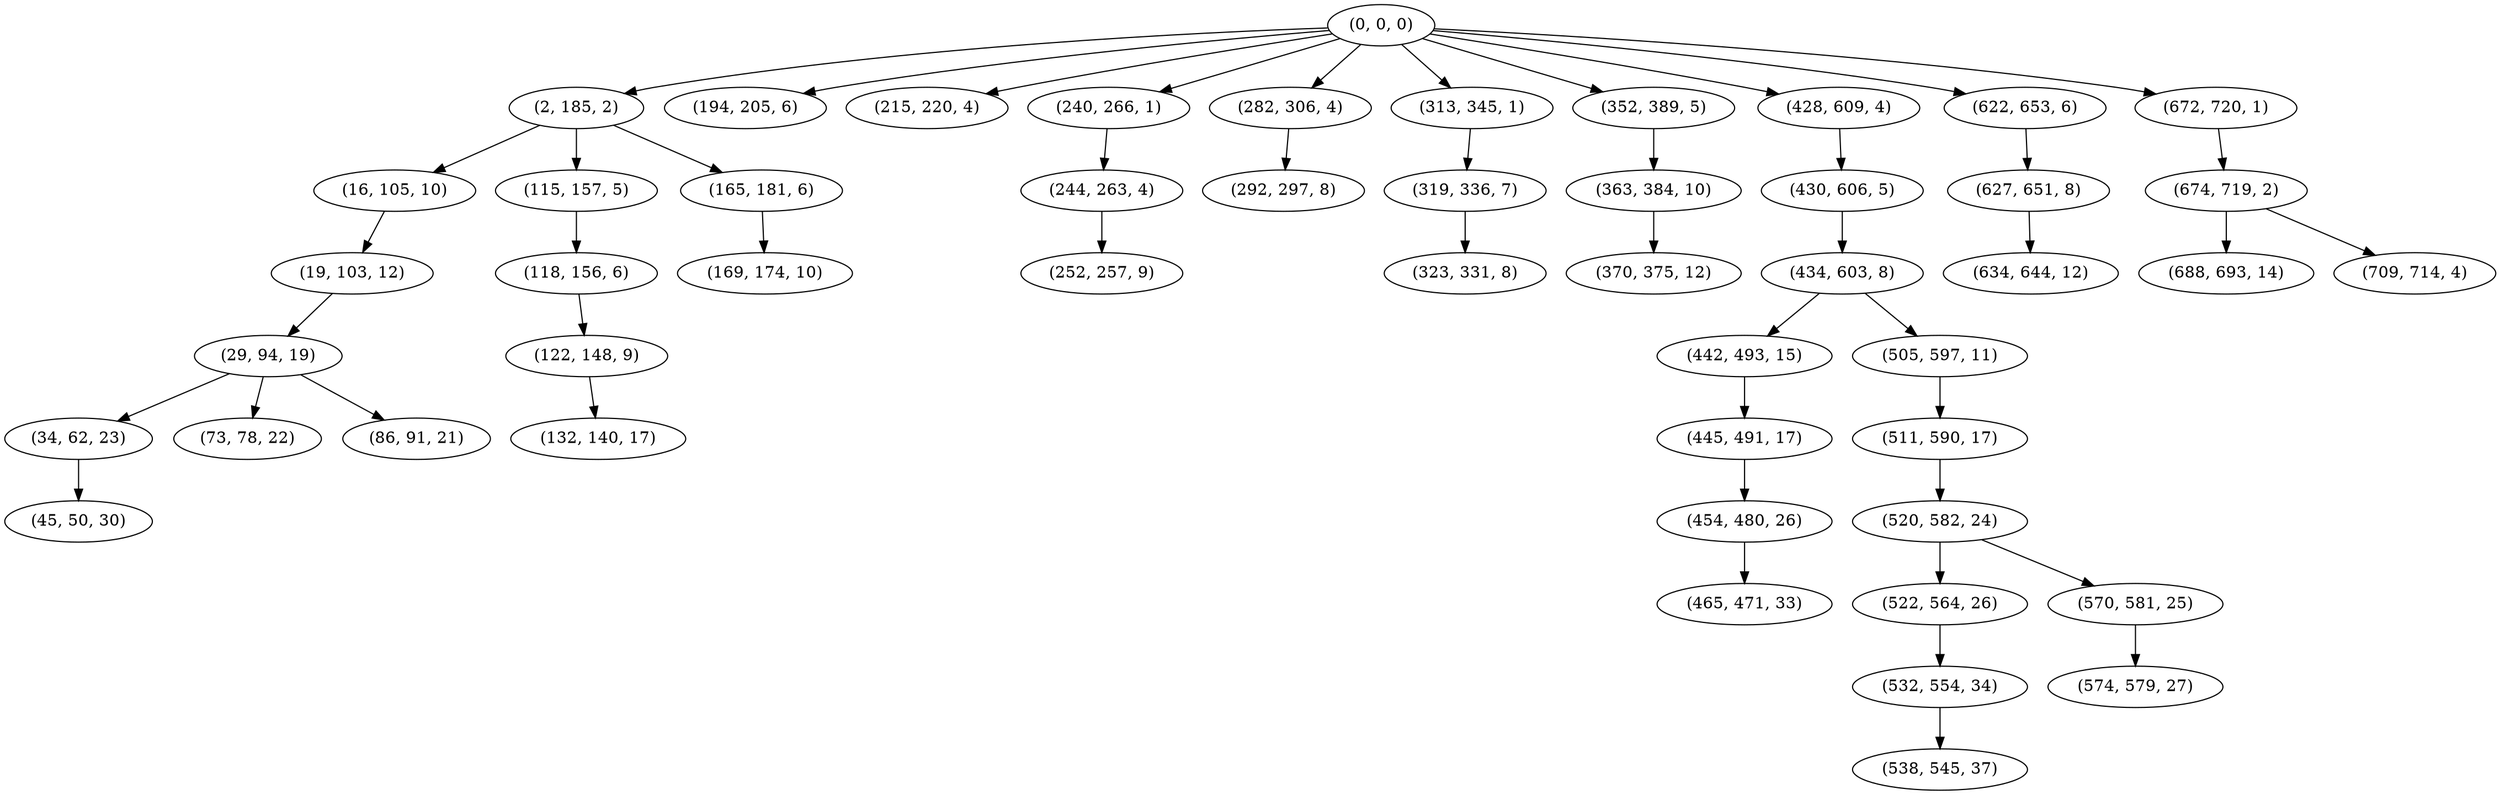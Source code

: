 digraph tree {
    "(0, 0, 0)";
    "(2, 185, 2)";
    "(16, 105, 10)";
    "(19, 103, 12)";
    "(29, 94, 19)";
    "(34, 62, 23)";
    "(45, 50, 30)";
    "(73, 78, 22)";
    "(86, 91, 21)";
    "(115, 157, 5)";
    "(118, 156, 6)";
    "(122, 148, 9)";
    "(132, 140, 17)";
    "(165, 181, 6)";
    "(169, 174, 10)";
    "(194, 205, 6)";
    "(215, 220, 4)";
    "(240, 266, 1)";
    "(244, 263, 4)";
    "(252, 257, 9)";
    "(282, 306, 4)";
    "(292, 297, 8)";
    "(313, 345, 1)";
    "(319, 336, 7)";
    "(323, 331, 8)";
    "(352, 389, 5)";
    "(363, 384, 10)";
    "(370, 375, 12)";
    "(428, 609, 4)";
    "(430, 606, 5)";
    "(434, 603, 8)";
    "(442, 493, 15)";
    "(445, 491, 17)";
    "(454, 480, 26)";
    "(465, 471, 33)";
    "(505, 597, 11)";
    "(511, 590, 17)";
    "(520, 582, 24)";
    "(522, 564, 26)";
    "(532, 554, 34)";
    "(538, 545, 37)";
    "(570, 581, 25)";
    "(574, 579, 27)";
    "(622, 653, 6)";
    "(627, 651, 8)";
    "(634, 644, 12)";
    "(672, 720, 1)";
    "(674, 719, 2)";
    "(688, 693, 14)";
    "(709, 714, 4)";
    "(0, 0, 0)" -> "(2, 185, 2)";
    "(0, 0, 0)" -> "(194, 205, 6)";
    "(0, 0, 0)" -> "(215, 220, 4)";
    "(0, 0, 0)" -> "(240, 266, 1)";
    "(0, 0, 0)" -> "(282, 306, 4)";
    "(0, 0, 0)" -> "(313, 345, 1)";
    "(0, 0, 0)" -> "(352, 389, 5)";
    "(0, 0, 0)" -> "(428, 609, 4)";
    "(0, 0, 0)" -> "(622, 653, 6)";
    "(0, 0, 0)" -> "(672, 720, 1)";
    "(2, 185, 2)" -> "(16, 105, 10)";
    "(2, 185, 2)" -> "(115, 157, 5)";
    "(2, 185, 2)" -> "(165, 181, 6)";
    "(16, 105, 10)" -> "(19, 103, 12)";
    "(19, 103, 12)" -> "(29, 94, 19)";
    "(29, 94, 19)" -> "(34, 62, 23)";
    "(29, 94, 19)" -> "(73, 78, 22)";
    "(29, 94, 19)" -> "(86, 91, 21)";
    "(34, 62, 23)" -> "(45, 50, 30)";
    "(115, 157, 5)" -> "(118, 156, 6)";
    "(118, 156, 6)" -> "(122, 148, 9)";
    "(122, 148, 9)" -> "(132, 140, 17)";
    "(165, 181, 6)" -> "(169, 174, 10)";
    "(240, 266, 1)" -> "(244, 263, 4)";
    "(244, 263, 4)" -> "(252, 257, 9)";
    "(282, 306, 4)" -> "(292, 297, 8)";
    "(313, 345, 1)" -> "(319, 336, 7)";
    "(319, 336, 7)" -> "(323, 331, 8)";
    "(352, 389, 5)" -> "(363, 384, 10)";
    "(363, 384, 10)" -> "(370, 375, 12)";
    "(428, 609, 4)" -> "(430, 606, 5)";
    "(430, 606, 5)" -> "(434, 603, 8)";
    "(434, 603, 8)" -> "(442, 493, 15)";
    "(434, 603, 8)" -> "(505, 597, 11)";
    "(442, 493, 15)" -> "(445, 491, 17)";
    "(445, 491, 17)" -> "(454, 480, 26)";
    "(454, 480, 26)" -> "(465, 471, 33)";
    "(505, 597, 11)" -> "(511, 590, 17)";
    "(511, 590, 17)" -> "(520, 582, 24)";
    "(520, 582, 24)" -> "(522, 564, 26)";
    "(520, 582, 24)" -> "(570, 581, 25)";
    "(522, 564, 26)" -> "(532, 554, 34)";
    "(532, 554, 34)" -> "(538, 545, 37)";
    "(570, 581, 25)" -> "(574, 579, 27)";
    "(622, 653, 6)" -> "(627, 651, 8)";
    "(627, 651, 8)" -> "(634, 644, 12)";
    "(672, 720, 1)" -> "(674, 719, 2)";
    "(674, 719, 2)" -> "(688, 693, 14)";
    "(674, 719, 2)" -> "(709, 714, 4)";
}
